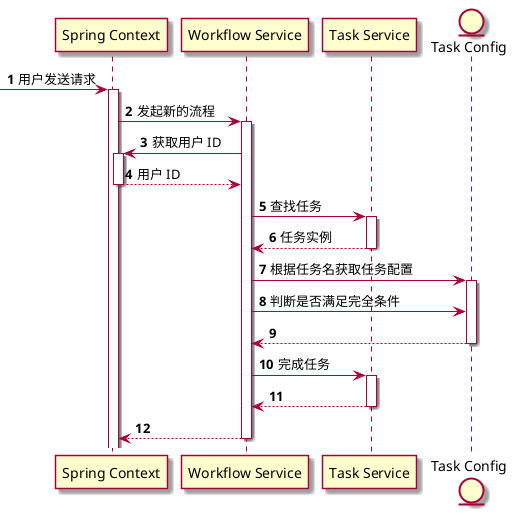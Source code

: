 @startuml
'https://plantuml.com/sequence-diagram

skin rose

autonumber

participant "Spring Context" as a
participant "Workflow Service" as b
participant "Task Service" as c
entity "Task Config" as d

-> a: 用户发送请求
activate a
a -> b: 发起新的流程
activate b
b -> a: 获取用户 ID
activate a
return 用户 ID
b -> c: 查找任务
activate c
return 任务实例
b -> d: 根据任务名获取任务配置
activate d
b -> d: 判断是否满足完全条件
return
b -> c: 完成任务
activate c
return
return

@enduml